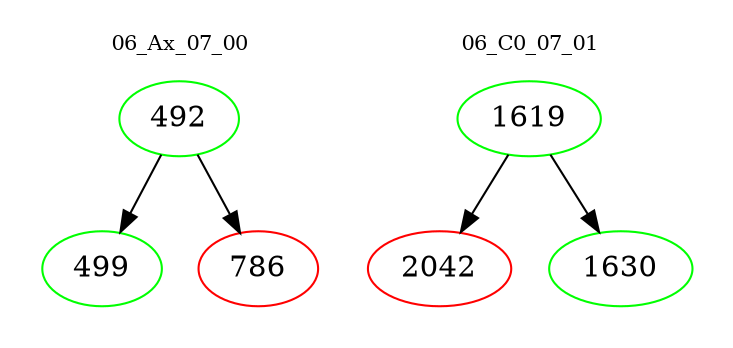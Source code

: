 digraph{
subgraph cluster_0 {
color = white
label = "06_Ax_07_00";
fontsize=10;
T0_492 [label="492", color="green"]
T0_492 -> T0_499 [color="black"]
T0_499 [label="499", color="green"]
T0_492 -> T0_786 [color="black"]
T0_786 [label="786", color="red"]
}
subgraph cluster_1 {
color = white
label = "06_C0_07_01";
fontsize=10;
T1_1619 [label="1619", color="green"]
T1_1619 -> T1_2042 [color="black"]
T1_2042 [label="2042", color="red"]
T1_1619 -> T1_1630 [color="black"]
T1_1630 [label="1630", color="green"]
}
}
